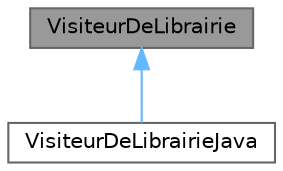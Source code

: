 digraph "VisiteurDeLibrairie"
{
 // LATEX_PDF_SIZE
  bgcolor="transparent";
  edge [fontname=Helvetica,fontsize=10,labelfontname=Helvetica,labelfontsize=10];
  node [fontname=Helvetica,fontsize=10,shape=box,height=0.2,width=0.4];
  Node1 [label="VisiteurDeLibrairie",height=0.2,width=0.4,color="gray40", fillcolor="grey60", style="filled", fontcolor="black",tooltip=" "];
  Node1 -> Node2 [dir="back",color="steelblue1",style="solid"];
  Node2 [label="VisiteurDeLibrairieJava",height=0.2,width=0.4,color="gray40", fillcolor="white", style="filled",URL="$class_visiteur_de_librairie_java.html",tooltip=" "];
}
